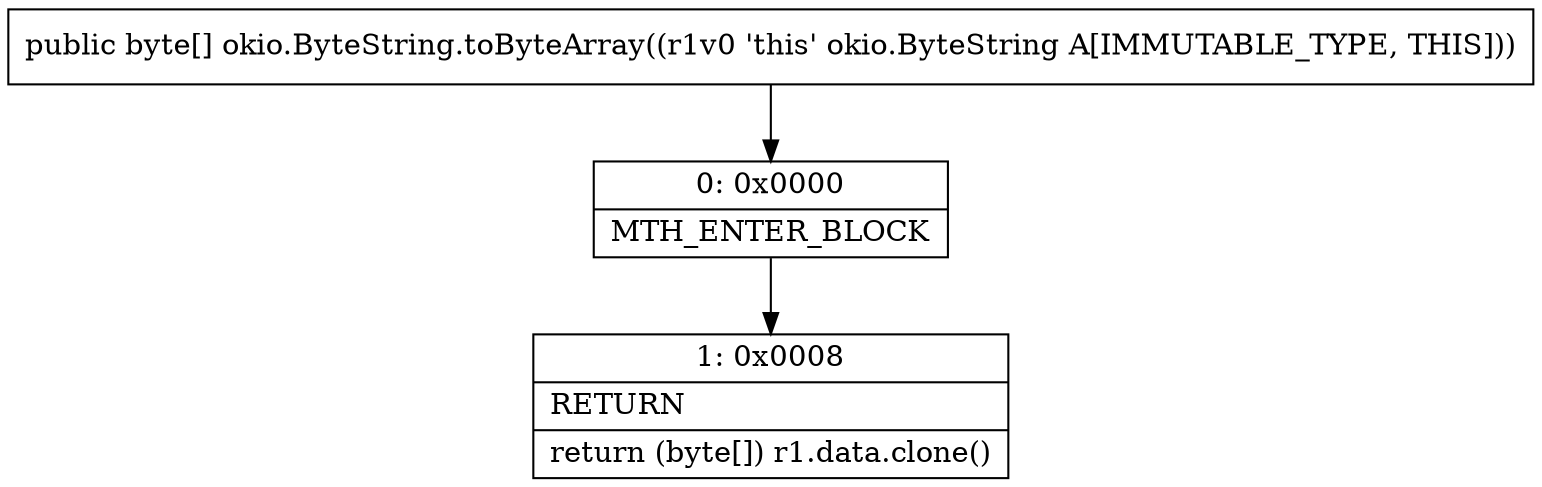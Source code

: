 digraph "CFG forokio.ByteString.toByteArray()[B" {
Node_0 [shape=record,label="{0\:\ 0x0000|MTH_ENTER_BLOCK\l}"];
Node_1 [shape=record,label="{1\:\ 0x0008|RETURN\l|return (byte[]) r1.data.clone()\l}"];
MethodNode[shape=record,label="{public byte[] okio.ByteString.toByteArray((r1v0 'this' okio.ByteString A[IMMUTABLE_TYPE, THIS])) }"];
MethodNode -> Node_0;
Node_0 -> Node_1;
}

